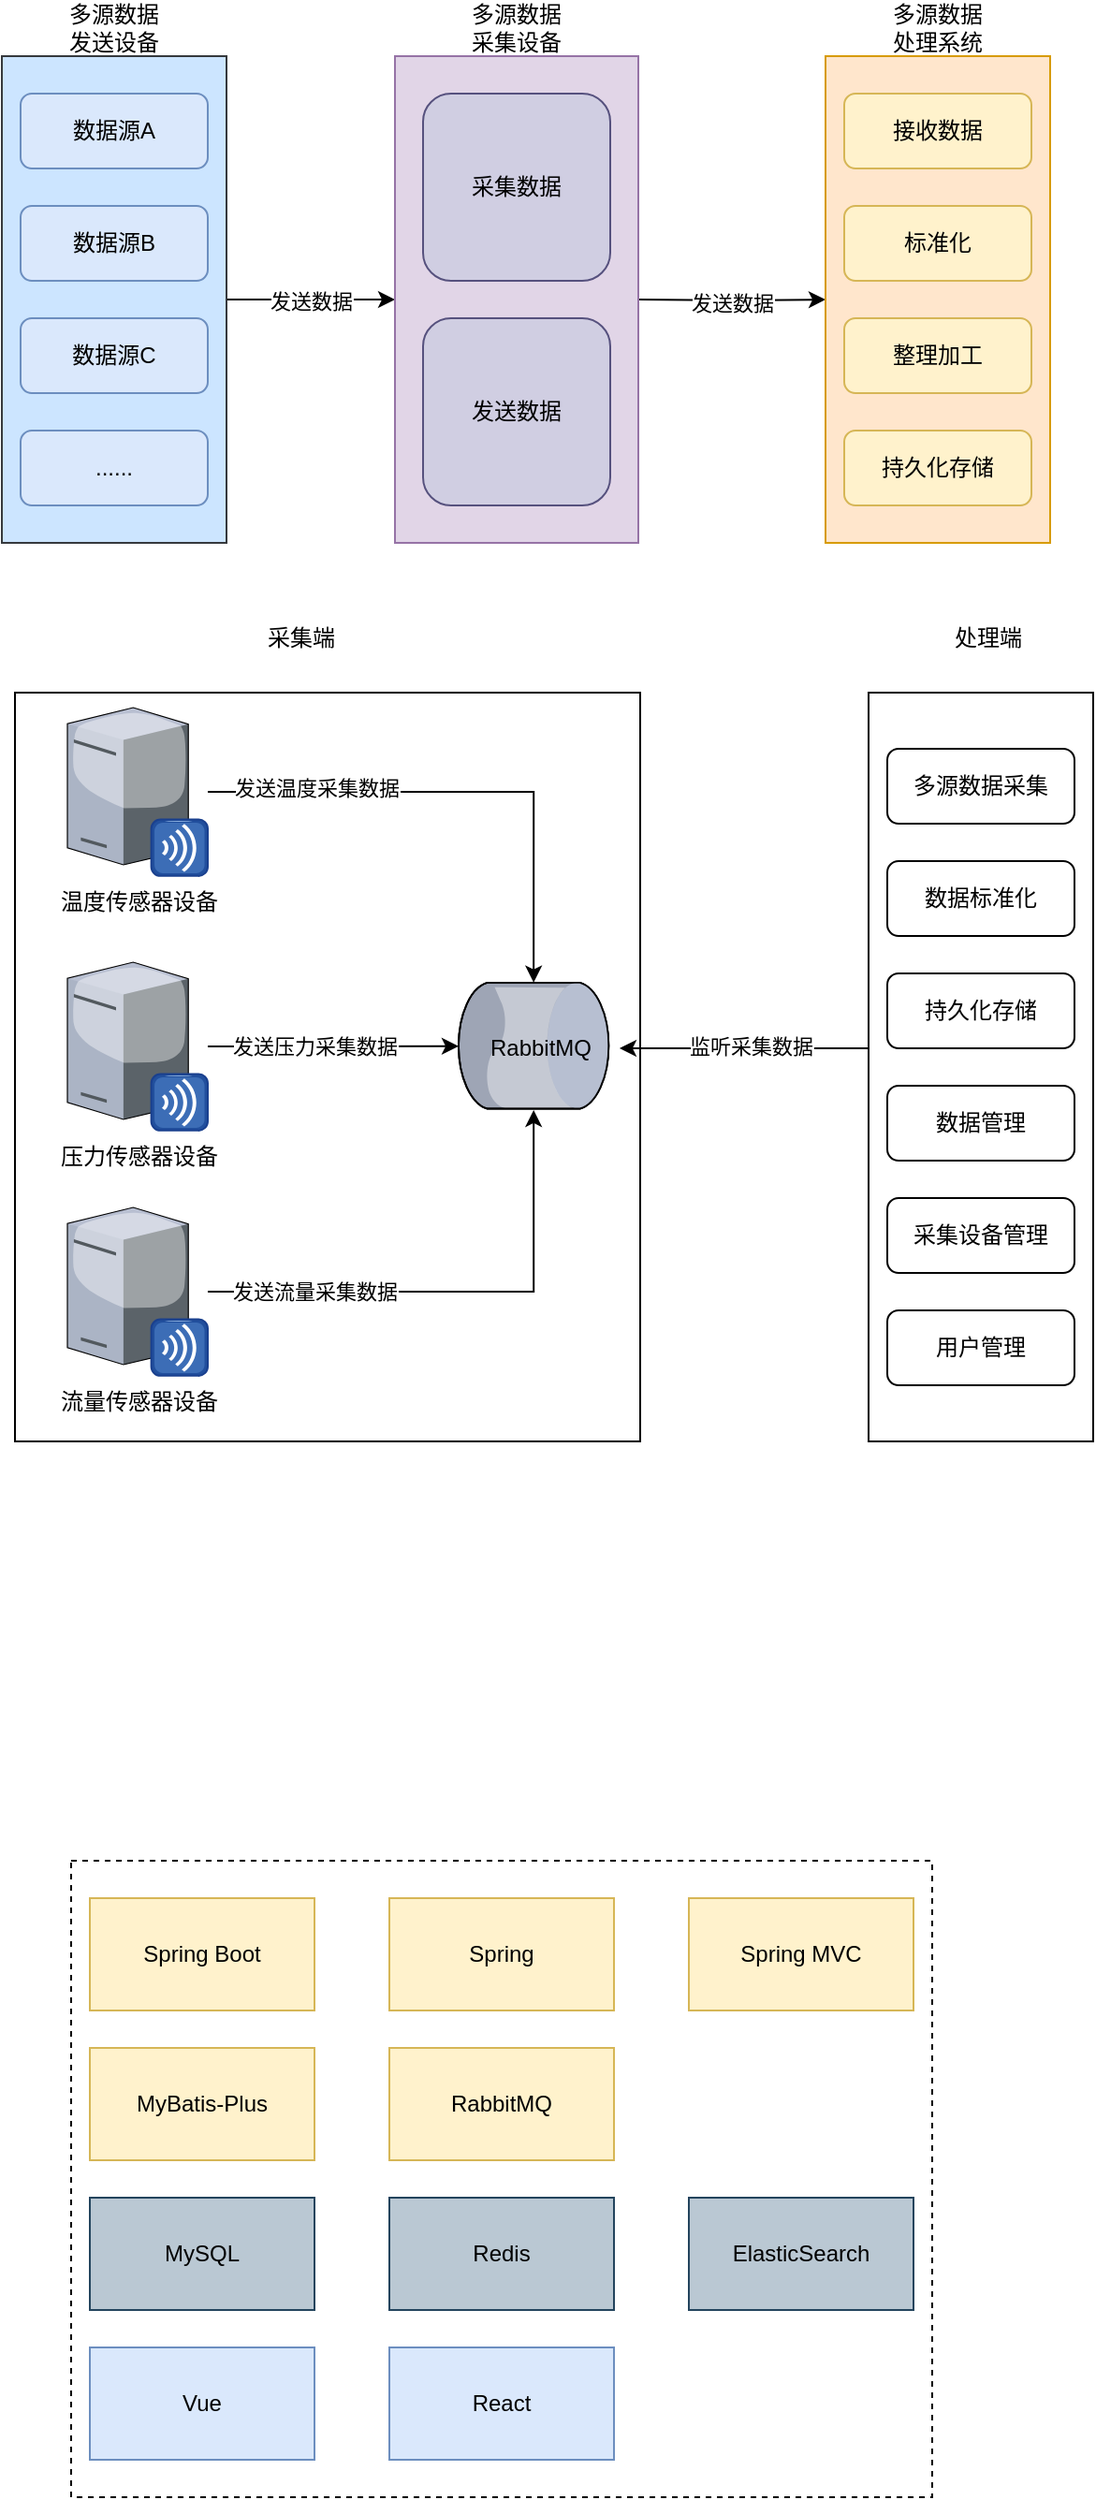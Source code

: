 <mxfile version="26.1.3">
  <diagram name="第 1 页" id="HsD6gubTZrpBO62Y5JLq">
    <mxGraphModel dx="1026" dy="650" grid="0" gridSize="10" guides="1" tooltips="1" connect="1" arrows="1" fold="1" page="1" pageScale="1" pageWidth="827" pageHeight="1169" background="none" math="0" shadow="0">
      <root>
        <mxCell id="0" />
        <mxCell id="1" parent="0" />
        <mxCell id="SN45HEAFAG54shvdTcmM-28" value="" style="rounded=0;whiteSpace=wrap;html=1;" vertex="1" parent="1">
          <mxGeometry x="37" y="560" width="334" height="400" as="geometry" />
        </mxCell>
        <mxCell id="LU6KxbjBfPDqEVYcqJ9--38" value="" style="rounded=0;whiteSpace=wrap;html=1;dashed=1;" parent="1" vertex="1">
          <mxGeometry x="67" y="1184" width="460" height="340" as="geometry" />
        </mxCell>
        <mxCell id="LU6KxbjBfPDqEVYcqJ9--10" style="edgeStyle=orthogonalEdgeStyle;rounded=0;orthogonalLoop=1;jettySize=auto;html=1;exitX=1;exitY=0.5;exitDx=0;exitDy=0;entryX=0;entryY=0.5;entryDx=0;entryDy=0;" parent="1" source="LU6KxbjBfPDqEVYcqJ9--9" edge="1">
          <mxGeometry relative="1" as="geometry">
            <mxPoint x="240" y="350" as="targetPoint" />
          </mxGeometry>
        </mxCell>
        <mxCell id="LU6KxbjBfPDqEVYcqJ9--12" value="发送数据" style="edgeLabel;html=1;align=center;verticalAlign=middle;resizable=0;points=[];" parent="LU6KxbjBfPDqEVYcqJ9--10" vertex="1" connectable="0">
          <mxGeometry x="-0.022" y="-1" relative="1" as="geometry">
            <mxPoint as="offset" />
          </mxGeometry>
        </mxCell>
        <mxCell id="LU6KxbjBfPDqEVYcqJ9--9" value="" style="rounded=0;whiteSpace=wrap;html=1;fillColor=#cce5ff;strokeColor=#36393d;" parent="1" vertex="1">
          <mxGeometry x="30" y="220" width="120" height="260" as="geometry" />
        </mxCell>
        <mxCell id="LU6KxbjBfPDqEVYcqJ9--1" value="数据源A" style="rounded=1;whiteSpace=wrap;html=1;fillColor=#dae8fc;strokeColor=#6c8ebf;" parent="1" vertex="1">
          <mxGeometry x="40" y="240" width="100" height="40" as="geometry" />
        </mxCell>
        <mxCell id="LU6KxbjBfPDqEVYcqJ9--4" value="数据源B" style="rounded=1;whiteSpace=wrap;html=1;fillColor=#dae8fc;strokeColor=#6c8ebf;" parent="1" vertex="1">
          <mxGeometry x="40" y="300" width="100" height="40" as="geometry" />
        </mxCell>
        <mxCell id="LU6KxbjBfPDqEVYcqJ9--5" value="数据源C" style="rounded=1;whiteSpace=wrap;html=1;fillColor=#dae8fc;strokeColor=#6c8ebf;" parent="1" vertex="1">
          <mxGeometry x="40" y="360" width="100" height="40" as="geometry" />
        </mxCell>
        <mxCell id="LU6KxbjBfPDqEVYcqJ9--13" style="edgeStyle=orthogonalEdgeStyle;rounded=0;orthogonalLoop=1;jettySize=auto;html=1;exitX=1;exitY=0.5;exitDx=0;exitDy=0;entryX=0;entryY=0.5;entryDx=0;entryDy=0;" parent="1" target="LU6KxbjBfPDqEVYcqJ9--14" edge="1">
          <mxGeometry relative="1" as="geometry">
            <mxPoint x="370" y="350" as="sourcePoint" />
            <mxPoint x="450" y="350" as="targetPoint" />
          </mxGeometry>
        </mxCell>
        <mxCell id="LU6KxbjBfPDqEVYcqJ9--20" value="发送数据" style="edgeLabel;html=1;align=center;verticalAlign=middle;resizable=0;points=[];" parent="LU6KxbjBfPDqEVYcqJ9--13" vertex="1" connectable="0">
          <mxGeometry x="-0.16" y="-1" relative="1" as="geometry">
            <mxPoint x="8" as="offset" />
          </mxGeometry>
        </mxCell>
        <mxCell id="LU6KxbjBfPDqEVYcqJ9--7" value="......" style="rounded=1;whiteSpace=wrap;html=1;fillColor=#dae8fc;strokeColor=#6c8ebf;" parent="1" vertex="1">
          <mxGeometry x="40" y="420" width="100" height="40" as="geometry" />
        </mxCell>
        <mxCell id="LU6KxbjBfPDqEVYcqJ9--14" value="" style="rounded=0;whiteSpace=wrap;html=1;fillColor=#ffe6cc;strokeColor=#d79b00;" parent="1" vertex="1">
          <mxGeometry x="470" y="220" width="120" height="260" as="geometry" />
        </mxCell>
        <mxCell id="LU6KxbjBfPDqEVYcqJ9--15" value="接收数据" style="rounded=1;whiteSpace=wrap;html=1;fillColor=#fff2cc;strokeColor=#d6b656;" parent="1" vertex="1">
          <mxGeometry x="480" y="240" width="100" height="40" as="geometry" />
        </mxCell>
        <mxCell id="LU6KxbjBfPDqEVYcqJ9--16" value="标准化" style="rounded=1;whiteSpace=wrap;html=1;fillColor=#fff2cc;strokeColor=#d6b656;" parent="1" vertex="1">
          <mxGeometry x="480" y="300" width="100" height="40" as="geometry" />
        </mxCell>
        <mxCell id="LU6KxbjBfPDqEVYcqJ9--17" value="整理加工" style="rounded=1;whiteSpace=wrap;html=1;fillColor=#fff2cc;strokeColor=#d6b656;" parent="1" vertex="1">
          <mxGeometry x="480" y="360" width="100" height="40" as="geometry" />
        </mxCell>
        <mxCell id="LU6KxbjBfPDqEVYcqJ9--18" value="持久化存储" style="rounded=1;whiteSpace=wrap;html=1;fillColor=#fff2cc;strokeColor=#d6b656;" parent="1" vertex="1">
          <mxGeometry x="480" y="420" width="100" height="40" as="geometry" />
        </mxCell>
        <mxCell id="LU6KxbjBfPDqEVYcqJ9--21" value="多源数据发送设备" style="text;html=1;align=center;verticalAlign=middle;whiteSpace=wrap;rounded=0;" parent="1" vertex="1">
          <mxGeometry x="60" y="190" width="60" height="30" as="geometry" />
        </mxCell>
        <mxCell id="LU6KxbjBfPDqEVYcqJ9--22" value="多源数据采集设备" style="text;html=1;align=center;verticalAlign=middle;whiteSpace=wrap;rounded=0;" parent="1" vertex="1">
          <mxGeometry x="275" y="190" width="60" height="30" as="geometry" />
        </mxCell>
        <mxCell id="LU6KxbjBfPDqEVYcqJ9--23" value="" style="rounded=0;whiteSpace=wrap;html=1;fillColor=#e1d5e7;strokeColor=#9673a6;" parent="1" vertex="1">
          <mxGeometry x="240" y="220" width="130" height="260" as="geometry" />
        </mxCell>
        <mxCell id="LU6KxbjBfPDqEVYcqJ9--24" value="多源数据处理系统" style="text;html=1;align=center;verticalAlign=middle;whiteSpace=wrap;rounded=0;" parent="1" vertex="1">
          <mxGeometry x="500" y="190" width="60" height="30" as="geometry" />
        </mxCell>
        <mxCell id="LU6KxbjBfPDqEVYcqJ9--25" value="采集数据" style="rounded=1;whiteSpace=wrap;html=1;fillColor=#d0cee2;strokeColor=#56517e;" parent="1" vertex="1">
          <mxGeometry x="255" y="240" width="100" height="100" as="geometry" />
        </mxCell>
        <mxCell id="LU6KxbjBfPDqEVYcqJ9--27" value="发送数据" style="rounded=1;whiteSpace=wrap;html=1;fillColor=#d0cee2;strokeColor=#56517e;" parent="1" vertex="1">
          <mxGeometry x="255" y="360" width="100" height="100" as="geometry" />
        </mxCell>
        <mxCell id="LU6KxbjBfPDqEVYcqJ9--28" value="Spring Boot" style="rounded=0;whiteSpace=wrap;html=1;fillColor=#fff2cc;strokeColor=#d6b656;" parent="1" vertex="1">
          <mxGeometry x="77" y="1204" width="120" height="60" as="geometry" />
        </mxCell>
        <mxCell id="LU6KxbjBfPDqEVYcqJ9--29" value="Spring" style="rounded=0;whiteSpace=wrap;html=1;fillColor=#fff2cc;strokeColor=#d6b656;" parent="1" vertex="1">
          <mxGeometry x="237" y="1204" width="120" height="60" as="geometry" />
        </mxCell>
        <mxCell id="LU6KxbjBfPDqEVYcqJ9--30" value="Spring MVC" style="rounded=0;whiteSpace=wrap;html=1;fillColor=#fff2cc;strokeColor=#d6b656;" parent="1" vertex="1">
          <mxGeometry x="397" y="1204" width="120" height="60" as="geometry" />
        </mxCell>
        <mxCell id="LU6KxbjBfPDqEVYcqJ9--31" value="MyBatis-Plus" style="rounded=0;whiteSpace=wrap;html=1;fillColor=#fff2cc;strokeColor=#d6b656;" parent="1" vertex="1">
          <mxGeometry x="77" y="1284" width="120" height="60" as="geometry" />
        </mxCell>
        <mxCell id="LU6KxbjBfPDqEVYcqJ9--32" value="MySQL" style="rounded=0;whiteSpace=wrap;html=1;fillColor=#bac8d3;strokeColor=#23445d;" parent="1" vertex="1">
          <mxGeometry x="77" y="1364" width="120" height="60" as="geometry" />
        </mxCell>
        <mxCell id="LU6KxbjBfPDqEVYcqJ9--33" value="Redis" style="rounded=0;whiteSpace=wrap;html=1;fillColor=#bac8d3;strokeColor=#23445d;" parent="1" vertex="1">
          <mxGeometry x="237" y="1364" width="120" height="60" as="geometry" />
        </mxCell>
        <mxCell id="LU6KxbjBfPDqEVYcqJ9--34" value="ElasticSearch" style="rounded=0;whiteSpace=wrap;html=1;fillColor=#bac8d3;strokeColor=#23445d;" parent="1" vertex="1">
          <mxGeometry x="397" y="1364" width="120" height="60" as="geometry" />
        </mxCell>
        <mxCell id="LU6KxbjBfPDqEVYcqJ9--35" value="RabbitMQ" style="rounded=0;whiteSpace=wrap;html=1;fillColor=#fff2cc;strokeColor=#d6b656;" parent="1" vertex="1">
          <mxGeometry x="237" y="1284" width="120" height="60" as="geometry" />
        </mxCell>
        <mxCell id="LU6KxbjBfPDqEVYcqJ9--36" value="Vue" style="rounded=0;whiteSpace=wrap;html=1;fillColor=#dae8fc;strokeColor=#6c8ebf;" parent="1" vertex="1">
          <mxGeometry x="77" y="1444" width="120" height="60" as="geometry" />
        </mxCell>
        <mxCell id="LU6KxbjBfPDqEVYcqJ9--37" value="React" style="rounded=0;whiteSpace=wrap;html=1;fillColor=#dae8fc;strokeColor=#6c8ebf;" parent="1" vertex="1">
          <mxGeometry x="237" y="1444" width="120" height="60" as="geometry" />
        </mxCell>
        <mxCell id="SN45HEAFAG54shvdTcmM-9" style="edgeStyle=orthogonalEdgeStyle;rounded=0;orthogonalLoop=1;jettySize=auto;html=1;" edge="1" parent="1" source="SN45HEAFAG54shvdTcmM-4" target="SN45HEAFAG54shvdTcmM-8">
          <mxGeometry relative="1" as="geometry" />
        </mxCell>
        <mxCell id="SN45HEAFAG54shvdTcmM-14" value="发送温度采集数据" style="edgeLabel;html=1;align=center;verticalAlign=middle;resizable=0;points=[];" vertex="1" connectable="0" parent="SN45HEAFAG54shvdTcmM-9">
          <mxGeometry x="-0.58" y="2" relative="1" as="geometry">
            <mxPoint as="offset" />
          </mxGeometry>
        </mxCell>
        <mxCell id="SN45HEAFAG54shvdTcmM-4" value="温度传感器设备" style="verticalLabelPosition=bottom;sketch=0;aspect=fixed;html=1;verticalAlign=top;strokeColor=none;align=center;outlineConnect=0;shape=mxgraph.citrix.merchandising_server;" vertex="1" parent="1">
          <mxGeometry x="65" y="568" width="75" height="90" as="geometry" />
        </mxCell>
        <mxCell id="SN45HEAFAG54shvdTcmM-10" style="edgeStyle=orthogonalEdgeStyle;rounded=0;orthogonalLoop=1;jettySize=auto;html=1;" edge="1" parent="1" source="SN45HEAFAG54shvdTcmM-5" target="SN45HEAFAG54shvdTcmM-8">
          <mxGeometry relative="1" as="geometry" />
        </mxCell>
        <mxCell id="SN45HEAFAG54shvdTcmM-15" value="发送压力采集数据" style="edgeLabel;html=1;align=center;verticalAlign=middle;resizable=0;points=[];" vertex="1" connectable="0" parent="SN45HEAFAG54shvdTcmM-10">
          <mxGeometry x="-0.627" y="-2" relative="1" as="geometry">
            <mxPoint x="32" y="-2" as="offset" />
          </mxGeometry>
        </mxCell>
        <mxCell id="SN45HEAFAG54shvdTcmM-5" value="压力传感器设备" style="verticalLabelPosition=bottom;sketch=0;aspect=fixed;html=1;verticalAlign=top;strokeColor=none;align=center;outlineConnect=0;shape=mxgraph.citrix.merchandising_server;" vertex="1" parent="1">
          <mxGeometry x="65" y="704" width="75" height="90" as="geometry" />
        </mxCell>
        <mxCell id="SN45HEAFAG54shvdTcmM-11" style="edgeStyle=orthogonalEdgeStyle;rounded=0;orthogonalLoop=1;jettySize=auto;html=1;" edge="1" parent="1" source="SN45HEAFAG54shvdTcmM-6" target="SN45HEAFAG54shvdTcmM-8">
          <mxGeometry relative="1" as="geometry" />
        </mxCell>
        <mxCell id="SN45HEAFAG54shvdTcmM-16" value="发送流量采集数据" style="edgeLabel;html=1;align=center;verticalAlign=middle;resizable=0;points=[];" vertex="1" connectable="0" parent="SN45HEAFAG54shvdTcmM-11">
          <mxGeometry x="-0.653" relative="1" as="geometry">
            <mxPoint x="10" as="offset" />
          </mxGeometry>
        </mxCell>
        <mxCell id="SN45HEAFAG54shvdTcmM-6" value="流量传感器设备" style="verticalLabelPosition=bottom;sketch=0;aspect=fixed;html=1;verticalAlign=top;strokeColor=none;align=center;outlineConnect=0;shape=mxgraph.citrix.merchandising_server;" vertex="1" parent="1">
          <mxGeometry x="65" y="835" width="75" height="90" as="geometry" />
        </mxCell>
        <mxCell id="SN45HEAFAG54shvdTcmM-8" value="" style="verticalLabelPosition=bottom;sketch=0;aspect=fixed;html=1;verticalAlign=top;strokeColor=none;align=center;outlineConnect=0;shape=mxgraph.citrix.database;rotation=90;" vertex="1" parent="1">
          <mxGeometry x="280" y="708.82" width="68.15" height="80.18" as="geometry" />
        </mxCell>
        <mxCell id="SN45HEAFAG54shvdTcmM-12" value="RabbitMQ" style="text;html=1;align=center;verticalAlign=middle;whiteSpace=wrap;rounded=0;" vertex="1" parent="1">
          <mxGeometry x="288.15" y="734.5" width="60" height="30" as="geometry" />
        </mxCell>
        <mxCell id="SN45HEAFAG54shvdTcmM-17" value="" style="rounded=0;whiteSpace=wrap;html=1;" vertex="1" parent="1">
          <mxGeometry x="493" y="560" width="120" height="400" as="geometry" />
        </mxCell>
        <mxCell id="SN45HEAFAG54shvdTcmM-18" value="多源数据采集" style="rounded=1;whiteSpace=wrap;html=1;" vertex="1" parent="1">
          <mxGeometry x="503" y="590" width="100" height="40" as="geometry" />
        </mxCell>
        <mxCell id="SN45HEAFAG54shvdTcmM-19" value="数据标准化" style="rounded=1;whiteSpace=wrap;html=1;" vertex="1" parent="1">
          <mxGeometry x="503" y="650" width="100" height="40" as="geometry" />
        </mxCell>
        <mxCell id="SN45HEAFAG54shvdTcmM-20" value="持久化存储" style="rounded=1;whiteSpace=wrap;html=1;" vertex="1" parent="1">
          <mxGeometry x="503" y="710" width="100" height="40" as="geometry" />
        </mxCell>
        <mxCell id="SN45HEAFAG54shvdTcmM-21" value="数据管理" style="rounded=1;whiteSpace=wrap;html=1;" vertex="1" parent="1">
          <mxGeometry x="503" y="770" width="100" height="40" as="geometry" />
        </mxCell>
        <mxCell id="SN45HEAFAG54shvdTcmM-22" value="采集端" style="text;html=1;align=center;verticalAlign=middle;whiteSpace=wrap;rounded=0;" vertex="1" parent="1">
          <mxGeometry x="160" y="516" width="60" height="30" as="geometry" />
        </mxCell>
        <mxCell id="SN45HEAFAG54shvdTcmM-30" style="edgeStyle=orthogonalEdgeStyle;rounded=0;orthogonalLoop=1;jettySize=auto;html=1;exitX=0;exitY=0.5;exitDx=0;exitDy=0;entryX=0.967;entryY=0.475;entryDx=0;entryDy=0;entryPerimeter=0;" edge="1" parent="1" source="SN45HEAFAG54shvdTcmM-17" target="SN45HEAFAG54shvdTcmM-28">
          <mxGeometry relative="1" as="geometry">
            <Array as="points">
              <mxPoint x="493" y="750" />
            </Array>
          </mxGeometry>
        </mxCell>
        <mxCell id="SN45HEAFAG54shvdTcmM-35" value="监听采集数据" style="edgeLabel;html=1;align=center;verticalAlign=middle;resizable=0;points=[];" vertex="1" connectable="0" parent="SN45HEAFAG54shvdTcmM-30">
          <mxGeometry x="0.273" y="-2" relative="1" as="geometry">
            <mxPoint x="18" y="1" as="offset" />
          </mxGeometry>
        </mxCell>
        <mxCell id="SN45HEAFAG54shvdTcmM-32" value="采集设备管理" style="rounded=1;whiteSpace=wrap;html=1;" vertex="1" parent="1">
          <mxGeometry x="503" y="830" width="100" height="40" as="geometry" />
        </mxCell>
        <mxCell id="SN45HEAFAG54shvdTcmM-33" value="用户管理" style="rounded=1;whiteSpace=wrap;html=1;" vertex="1" parent="1">
          <mxGeometry x="503" y="890" width="100" height="40" as="geometry" />
        </mxCell>
        <mxCell id="SN45HEAFAG54shvdTcmM-34" value="处理端" style="text;html=1;align=center;verticalAlign=middle;whiteSpace=wrap;rounded=0;" vertex="1" parent="1">
          <mxGeometry x="527" y="516" width="60" height="30" as="geometry" />
        </mxCell>
      </root>
    </mxGraphModel>
  </diagram>
</mxfile>
